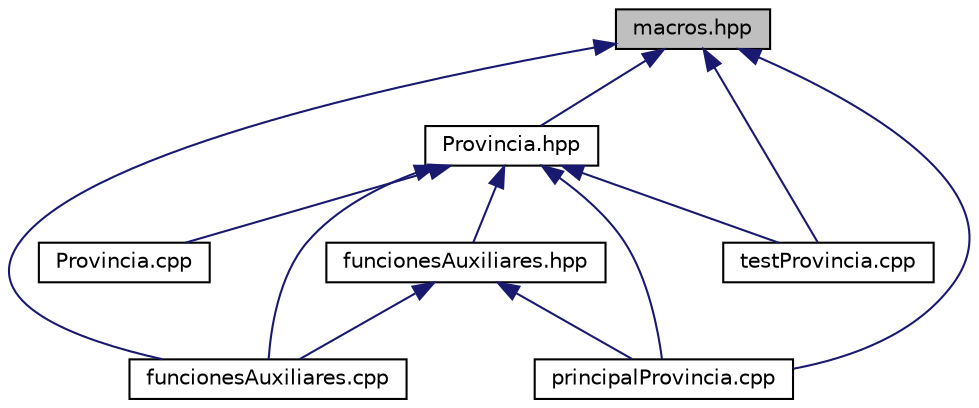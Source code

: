 digraph "macros.hpp"
{
  edge [fontname="Helvetica",fontsize="10",labelfontname="Helvetica",labelfontsize="10"];
  node [fontname="Helvetica",fontsize="10",shape=record];
  Node2 [label="macros.hpp",height=0.2,width=0.4,color="black", fillcolor="grey75", style="filled", fontcolor="black"];
  Node2 -> Node3 [dir="back",color="midnightblue",fontsize="10",style="solid",fontname="Helvetica"];
  Node3 [label="Provincia.hpp",height=0.2,width=0.4,color="black", fillcolor="white", style="filled",URL="$Provincia_8hpp.html",tooltip="Definición de la clase Provincia. "];
  Node3 -> Node4 [dir="back",color="midnightblue",fontsize="10",style="solid",fontname="Helvetica"];
  Node4 [label="funcionesAuxiliares.cpp",height=0.2,width=0.4,color="black", fillcolor="white", style="filled",URL="$funcionesAuxiliares_8cpp.html",tooltip="Código de las funciones auxiliares del programa principal de la provincia. "];
  Node3 -> Node5 [dir="back",color="midnightblue",fontsize="10",style="solid",fontname="Helvetica"];
  Node5 [label="funcionesAuxiliares.hpp",height=0.2,width=0.4,color="black", fillcolor="white", style="filled",URL="$funcionesAuxiliares_8hpp.html",tooltip="Funciones auxiliares para el programa principal de la práctica 2. "];
  Node5 -> Node4 [dir="back",color="midnightblue",fontsize="10",style="solid",fontname="Helvetica"];
  Node5 -> Node6 [dir="back",color="midnightblue",fontsize="10",style="solid",fontname="Helvetica"];
  Node6 [label="principalProvincia.cpp",height=0.2,width=0.4,color="black", fillcolor="white", style="filled",URL="$principalProvincia_8cpp.html",tooltip="Programa principal de la práctica 2 de ED: provincia de municipios. "];
  Node3 -> Node6 [dir="back",color="midnightblue",fontsize="10",style="solid",fontname="Helvetica"];
  Node3 -> Node7 [dir="back",color="midnightblue",fontsize="10",style="solid",fontname="Helvetica"];
  Node7 [label="Provincia.cpp",height=0.2,width=0.4,color="black", fillcolor="white", style="filled",URL="$Provincia_8cpp.html",tooltip="Definición de la clase Provincia. "];
  Node3 -> Node8 [dir="back",color="midnightblue",fontsize="10",style="solid",fontname="Helvetica"];
  Node8 [label="testProvincia.cpp",height=0.2,width=0.4,color="black", fillcolor="white", style="filled",URL="$testProvincia_8cpp.html",tooltip="Segundo programa de prueba de la práctica 2 de ED: provincia de municipios. "];
  Node2 -> Node4 [dir="back",color="midnightblue",fontsize="10",style="solid",fontname="Helvetica"];
  Node2 -> Node6 [dir="back",color="midnightblue",fontsize="10",style="solid",fontname="Helvetica"];
  Node2 -> Node8 [dir="back",color="midnightblue",fontsize="10",style="solid",fontname="Helvetica"];
}
